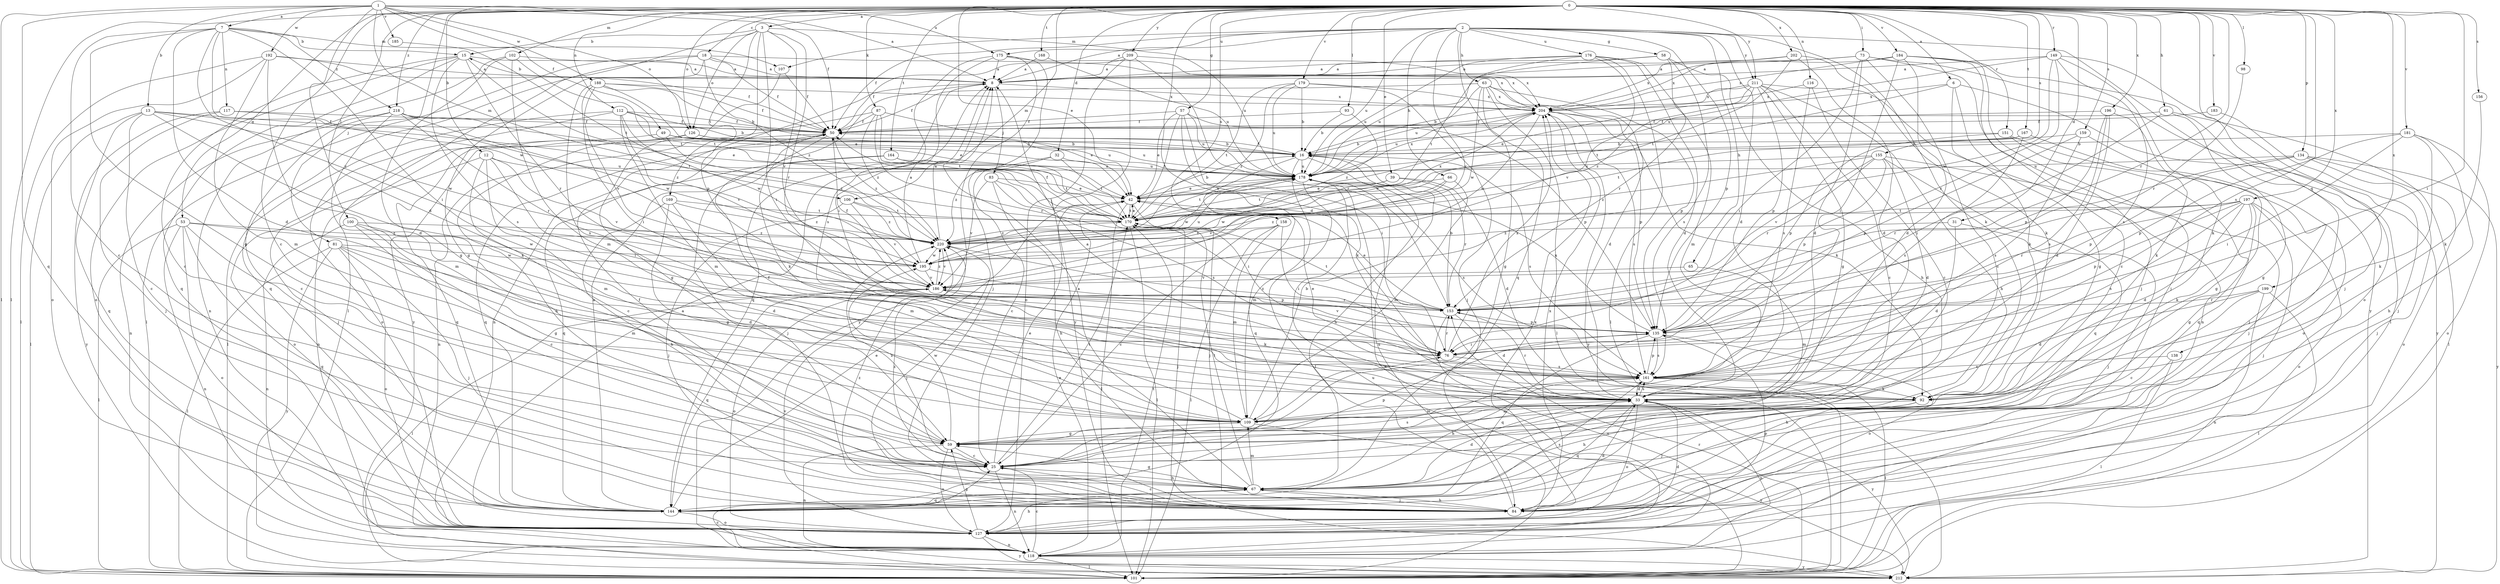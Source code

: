 strict digraph  {
0;
1;
2;
3;
6;
7;
8;
12;
13;
15;
16;
18;
25;
31;
32;
33;
39;
42;
49;
50;
53;
57;
58;
59;
61;
63;
65;
66;
67;
73;
76;
81;
83;
84;
87;
92;
93;
98;
100;
101;
102;
106;
107;
109;
112;
116;
117;
118;
126;
127;
134;
135;
138;
144;
149;
151;
153;
155;
156;
158;
159;
161;
164;
167;
168;
169;
170;
175;
176;
178;
179;
181;
183;
184;
185;
186;
188;
192;
195;
196;
197;
199;
202;
204;
209;
211;
212;
218;
220;
0 -> 3  [label=a];
0 -> 6  [label=a];
0 -> 12  [label=b];
0 -> 18  [label=c];
0 -> 25  [label=c];
0 -> 31  [label=d];
0 -> 32  [label=d];
0 -> 33  [label=d];
0 -> 39  [label=e];
0 -> 42  [label=e];
0 -> 53  [label=g];
0 -> 57  [label=g];
0 -> 61  [label=h];
0 -> 73  [label=i];
0 -> 76  [label=i];
0 -> 81  [label=j];
0 -> 87  [label=k];
0 -> 93  [label=l];
0 -> 98  [label=l];
0 -> 100  [label=l];
0 -> 101  [label=l];
0 -> 102  [label=m];
0 -> 106  [label=m];
0 -> 112  [label=n];
0 -> 116  [label=n];
0 -> 126  [label=o];
0 -> 134  [label=p];
0 -> 138  [label=q];
0 -> 149  [label=r];
0 -> 151  [label=r];
0 -> 153  [label=r];
0 -> 155  [label=s];
0 -> 156  [label=s];
0 -> 158  [label=s];
0 -> 159  [label=s];
0 -> 161  [label=s];
0 -> 164  [label=t];
0 -> 167  [label=t];
0 -> 168  [label=t];
0 -> 179  [label=v];
0 -> 181  [label=v];
0 -> 183  [label=v];
0 -> 184  [label=v];
0 -> 196  [label=x];
0 -> 197  [label=x];
0 -> 199  [label=x];
0 -> 202  [label=x];
0 -> 209  [label=y];
0 -> 211  [label=y];
0 -> 218  [label=z];
1 -> 7  [label=a];
1 -> 8  [label=a];
1 -> 13  [label=b];
1 -> 33  [label=d];
1 -> 49  [label=f];
1 -> 50  [label=f];
1 -> 101  [label=l];
1 -> 106  [label=m];
1 -> 126  [label=o];
1 -> 144  [label=q];
1 -> 175  [label=u];
1 -> 185  [label=v];
1 -> 188  [label=w];
1 -> 192  [label=w];
2 -> 8  [label=a];
2 -> 33  [label=d];
2 -> 50  [label=f];
2 -> 58  [label=g];
2 -> 63  [label=h];
2 -> 65  [label=h];
2 -> 66  [label=h];
2 -> 92  [label=k];
2 -> 107  [label=m];
2 -> 135  [label=p];
2 -> 144  [label=q];
2 -> 175  [label=u];
2 -> 176  [label=u];
2 -> 178  [label=u];
2 -> 186  [label=v];
2 -> 211  [label=y];
2 -> 212  [label=y];
3 -> 15  [label=b];
3 -> 76  [label=i];
3 -> 101  [label=l];
3 -> 126  [label=o];
3 -> 135  [label=p];
3 -> 153  [label=r];
3 -> 169  [label=t];
3 -> 178  [label=u];
3 -> 186  [label=v];
6 -> 59  [label=g];
6 -> 92  [label=k];
6 -> 170  [label=t];
6 -> 204  [label=x];
6 -> 212  [label=y];
7 -> 15  [label=b];
7 -> 25  [label=c];
7 -> 33  [label=d];
7 -> 59  [label=g];
7 -> 76  [label=i];
7 -> 107  [label=m];
7 -> 117  [label=n];
7 -> 186  [label=v];
7 -> 195  [label=w];
7 -> 218  [label=z];
8 -> 15  [label=b];
8 -> 83  [label=j];
8 -> 118  [label=n];
8 -> 144  [label=q];
8 -> 204  [label=x];
12 -> 25  [label=c];
12 -> 76  [label=i];
12 -> 109  [label=m];
12 -> 127  [label=o];
12 -> 178  [label=u];
12 -> 186  [label=v];
13 -> 25  [label=c];
13 -> 50  [label=f];
13 -> 92  [label=k];
13 -> 101  [label=l];
13 -> 144  [label=q];
13 -> 170  [label=t];
13 -> 195  [label=w];
15 -> 8  [label=a];
15 -> 25  [label=c];
15 -> 127  [label=o];
15 -> 144  [label=q];
15 -> 153  [label=r];
15 -> 161  [label=s];
15 -> 170  [label=t];
16 -> 50  [label=f];
16 -> 67  [label=h];
16 -> 101  [label=l];
16 -> 144  [label=q];
16 -> 161  [label=s];
16 -> 178  [label=u];
18 -> 8  [label=a];
18 -> 50  [label=f];
18 -> 59  [label=g];
18 -> 101  [label=l];
18 -> 144  [label=q];
18 -> 204  [label=x];
18 -> 220  [label=z];
25 -> 42  [label=e];
25 -> 50  [label=f];
25 -> 67  [label=h];
25 -> 118  [label=n];
25 -> 135  [label=p];
25 -> 161  [label=s];
25 -> 170  [label=t];
25 -> 220  [label=z];
31 -> 33  [label=d];
31 -> 84  [label=j];
31 -> 220  [label=z];
32 -> 25  [label=c];
32 -> 170  [label=t];
32 -> 178  [label=u];
32 -> 220  [label=z];
33 -> 8  [label=a];
33 -> 109  [label=m];
33 -> 118  [label=n];
33 -> 127  [label=o];
33 -> 144  [label=q];
33 -> 153  [label=r];
33 -> 161  [label=s];
33 -> 212  [label=y];
39 -> 33  [label=d];
39 -> 42  [label=e];
39 -> 153  [label=r];
39 -> 170  [label=t];
42 -> 16  [label=b];
42 -> 84  [label=j];
42 -> 101  [label=l];
42 -> 170  [label=t];
42 -> 178  [label=u];
49 -> 16  [label=b];
49 -> 84  [label=j];
49 -> 178  [label=u];
49 -> 220  [label=z];
50 -> 16  [label=b];
50 -> 92  [label=k];
50 -> 118  [label=n];
50 -> 144  [label=q];
50 -> 220  [label=z];
53 -> 84  [label=j];
53 -> 101  [label=l];
53 -> 118  [label=n];
53 -> 127  [label=o];
53 -> 144  [label=q];
53 -> 195  [label=w];
53 -> 220  [label=z];
57 -> 42  [label=e];
57 -> 50  [label=f];
57 -> 76  [label=i];
57 -> 92  [label=k];
57 -> 135  [label=p];
57 -> 170  [label=t];
57 -> 178  [label=u];
58 -> 8  [label=a];
58 -> 67  [label=h];
58 -> 153  [label=r];
58 -> 161  [label=s];
58 -> 178  [label=u];
59 -> 25  [label=c];
59 -> 118  [label=n];
59 -> 127  [label=o];
59 -> 195  [label=w];
61 -> 50  [label=f];
61 -> 59  [label=g];
61 -> 76  [label=i];
61 -> 101  [label=l];
63 -> 33  [label=d];
63 -> 50  [label=f];
63 -> 59  [label=g];
63 -> 101  [label=l];
63 -> 135  [label=p];
63 -> 178  [label=u];
63 -> 195  [label=w];
63 -> 204  [label=x];
65 -> 109  [label=m];
65 -> 186  [label=v];
66 -> 42  [label=e];
66 -> 109  [label=m];
66 -> 186  [label=v];
66 -> 195  [label=w];
67 -> 8  [label=a];
67 -> 33  [label=d];
67 -> 59  [label=g];
67 -> 84  [label=j];
67 -> 109  [label=m];
67 -> 144  [label=q];
67 -> 170  [label=t];
67 -> 220  [label=z];
73 -> 8  [label=a];
73 -> 25  [label=c];
73 -> 33  [label=d];
73 -> 76  [label=i];
73 -> 84  [label=j];
73 -> 101  [label=l];
73 -> 204  [label=x];
76 -> 153  [label=r];
76 -> 161  [label=s];
76 -> 204  [label=x];
81 -> 33  [label=d];
81 -> 84  [label=j];
81 -> 101  [label=l];
81 -> 109  [label=m];
81 -> 127  [label=o];
81 -> 195  [label=w];
81 -> 212  [label=y];
83 -> 42  [label=e];
83 -> 67  [label=h];
83 -> 76  [label=i];
83 -> 161  [label=s];
83 -> 186  [label=v];
84 -> 25  [label=c];
84 -> 33  [label=d];
84 -> 67  [label=h];
84 -> 178  [label=u];
84 -> 204  [label=x];
84 -> 220  [label=z];
87 -> 42  [label=e];
87 -> 50  [label=f];
87 -> 59  [label=g];
87 -> 153  [label=r];
87 -> 170  [label=t];
87 -> 220  [label=z];
92 -> 67  [label=h];
92 -> 84  [label=j];
92 -> 109  [label=m];
93 -> 16  [label=b];
93 -> 50  [label=f];
93 -> 220  [label=z];
98 -> 153  [label=r];
100 -> 25  [label=c];
100 -> 33  [label=d];
100 -> 59  [label=g];
100 -> 118  [label=n];
100 -> 220  [label=z];
101 -> 25  [label=c];
101 -> 153  [label=r];
101 -> 178  [label=u];
102 -> 8  [label=a];
102 -> 59  [label=g];
102 -> 109  [label=m];
102 -> 118  [label=n];
102 -> 170  [label=t];
106 -> 84  [label=j];
106 -> 170  [label=t];
106 -> 186  [label=v];
106 -> 220  [label=z];
107 -> 50  [label=f];
107 -> 212  [label=y];
109 -> 16  [label=b];
109 -> 50  [label=f];
109 -> 59  [label=g];
109 -> 76  [label=i];
109 -> 212  [label=y];
112 -> 16  [label=b];
112 -> 42  [label=e];
112 -> 50  [label=f];
112 -> 101  [label=l];
112 -> 109  [label=m];
112 -> 127  [label=o];
112 -> 186  [label=v];
112 -> 195  [label=w];
116 -> 25  [label=c];
116 -> 161  [label=s];
116 -> 204  [label=x];
117 -> 50  [label=f];
117 -> 84  [label=j];
117 -> 212  [label=y];
117 -> 220  [label=z];
118 -> 25  [label=c];
118 -> 42  [label=e];
118 -> 101  [label=l];
118 -> 170  [label=t];
118 -> 212  [label=y];
126 -> 16  [label=b];
126 -> 67  [label=h];
126 -> 118  [label=n];
126 -> 144  [label=q];
126 -> 178  [label=u];
127 -> 8  [label=a];
127 -> 33  [label=d];
127 -> 59  [label=g];
127 -> 67  [label=h];
127 -> 118  [label=n];
127 -> 135  [label=p];
127 -> 186  [label=v];
127 -> 204  [label=x];
127 -> 212  [label=y];
134 -> 84  [label=j];
134 -> 127  [label=o];
134 -> 135  [label=p];
134 -> 153  [label=r];
134 -> 178  [label=u];
134 -> 212  [label=y];
135 -> 76  [label=i];
135 -> 127  [label=o];
135 -> 144  [label=q];
135 -> 161  [label=s];
135 -> 178  [label=u];
135 -> 186  [label=v];
135 -> 220  [label=z];
138 -> 67  [label=h];
138 -> 101  [label=l];
138 -> 161  [label=s];
144 -> 8  [label=a];
144 -> 42  [label=e];
144 -> 127  [label=o];
144 -> 161  [label=s];
149 -> 8  [label=a];
149 -> 84  [label=j];
149 -> 92  [label=k];
149 -> 153  [label=r];
149 -> 161  [label=s];
149 -> 178  [label=u];
149 -> 195  [label=w];
151 -> 16  [label=b];
151 -> 84  [label=j];
151 -> 135  [label=p];
151 -> 144  [label=q];
153 -> 16  [label=b];
153 -> 33  [label=d];
153 -> 42  [label=e];
153 -> 118  [label=n];
153 -> 135  [label=p];
153 -> 170  [label=t];
155 -> 33  [label=d];
155 -> 84  [label=j];
155 -> 135  [label=p];
155 -> 144  [label=q];
155 -> 153  [label=r];
155 -> 178  [label=u];
155 -> 186  [label=v];
155 -> 220  [label=z];
156 -> 92  [label=k];
158 -> 25  [label=c];
158 -> 76  [label=i];
158 -> 101  [label=l];
158 -> 109  [label=m];
158 -> 220  [label=z];
159 -> 16  [label=b];
159 -> 59  [label=g];
159 -> 135  [label=p];
159 -> 161  [label=s];
161 -> 33  [label=d];
161 -> 42  [label=e];
161 -> 67  [label=h];
161 -> 92  [label=k];
161 -> 101  [label=l];
161 -> 135  [label=p];
164 -> 84  [label=j];
164 -> 144  [label=q];
164 -> 170  [label=t];
164 -> 178  [label=u];
167 -> 16  [label=b];
167 -> 127  [label=o];
167 -> 161  [label=s];
167 -> 170  [label=t];
168 -> 8  [label=a];
168 -> 178  [label=u];
169 -> 59  [label=g];
169 -> 67  [label=h];
169 -> 109  [label=m];
169 -> 170  [label=t];
169 -> 220  [label=z];
170 -> 42  [label=e];
170 -> 50  [label=f];
170 -> 84  [label=j];
170 -> 101  [label=l];
170 -> 204  [label=x];
170 -> 220  [label=z];
175 -> 8  [label=a];
175 -> 76  [label=i];
175 -> 84  [label=j];
175 -> 161  [label=s];
175 -> 204  [label=x];
175 -> 212  [label=y];
176 -> 8  [label=a];
176 -> 33  [label=d];
176 -> 101  [label=l];
176 -> 109  [label=m];
176 -> 170  [label=t];
176 -> 178  [label=u];
176 -> 186  [label=v];
178 -> 42  [label=e];
178 -> 109  [label=m];
178 -> 118  [label=n];
178 -> 161  [label=s];
178 -> 170  [label=t];
178 -> 195  [label=w];
178 -> 204  [label=x];
179 -> 16  [label=b];
179 -> 84  [label=j];
179 -> 170  [label=t];
179 -> 178  [label=u];
179 -> 204  [label=x];
179 -> 220  [label=z];
181 -> 16  [label=b];
181 -> 67  [label=h];
181 -> 76  [label=i];
181 -> 92  [label=k];
181 -> 127  [label=o];
181 -> 135  [label=p];
183 -> 50  [label=f];
183 -> 84  [label=j];
184 -> 8  [label=a];
184 -> 25  [label=c];
184 -> 33  [label=d];
184 -> 76  [label=i];
184 -> 84  [label=j];
184 -> 127  [label=o];
184 -> 204  [label=x];
185 -> 170  [label=t];
186 -> 50  [label=f];
186 -> 92  [label=k];
186 -> 101  [label=l];
186 -> 127  [label=o];
186 -> 144  [label=q];
186 -> 153  [label=r];
186 -> 220  [label=z];
188 -> 16  [label=b];
188 -> 42  [label=e];
188 -> 50  [label=f];
188 -> 76  [label=i];
188 -> 161  [label=s];
188 -> 186  [label=v];
188 -> 204  [label=x];
192 -> 8  [label=a];
192 -> 33  [label=d];
192 -> 50  [label=f];
192 -> 101  [label=l];
192 -> 109  [label=m];
192 -> 127  [label=o];
195 -> 8  [label=a];
195 -> 135  [label=p];
195 -> 178  [label=u];
195 -> 186  [label=v];
196 -> 33  [label=d];
196 -> 50  [label=f];
196 -> 92  [label=k];
196 -> 135  [label=p];
196 -> 161  [label=s];
197 -> 33  [label=d];
197 -> 59  [label=g];
197 -> 84  [label=j];
197 -> 92  [label=k];
197 -> 127  [label=o];
197 -> 135  [label=p];
197 -> 153  [label=r];
197 -> 161  [label=s];
197 -> 170  [label=t];
197 -> 220  [label=z];
199 -> 25  [label=c];
199 -> 33  [label=d];
199 -> 101  [label=l];
199 -> 118  [label=n];
199 -> 153  [label=r];
202 -> 8  [label=a];
202 -> 33  [label=d];
202 -> 92  [label=k];
202 -> 170  [label=t];
202 -> 204  [label=x];
204 -> 50  [label=f];
204 -> 92  [label=k];
204 -> 135  [label=p];
204 -> 161  [label=s];
204 -> 178  [label=u];
204 -> 195  [label=w];
204 -> 212  [label=y];
209 -> 8  [label=a];
209 -> 50  [label=f];
209 -> 127  [label=o];
209 -> 153  [label=r];
209 -> 204  [label=x];
209 -> 212  [label=y];
211 -> 16  [label=b];
211 -> 25  [label=c];
211 -> 42  [label=e];
211 -> 59  [label=g];
211 -> 67  [label=h];
211 -> 118  [label=n];
211 -> 135  [label=p];
211 -> 204  [label=x];
211 -> 220  [label=z];
218 -> 25  [label=c];
218 -> 42  [label=e];
218 -> 50  [label=f];
218 -> 109  [label=m];
218 -> 118  [label=n];
218 -> 153  [label=r];
218 -> 195  [label=w];
220 -> 8  [label=a];
220 -> 84  [label=j];
220 -> 186  [label=v];
220 -> 195  [label=w];
}
